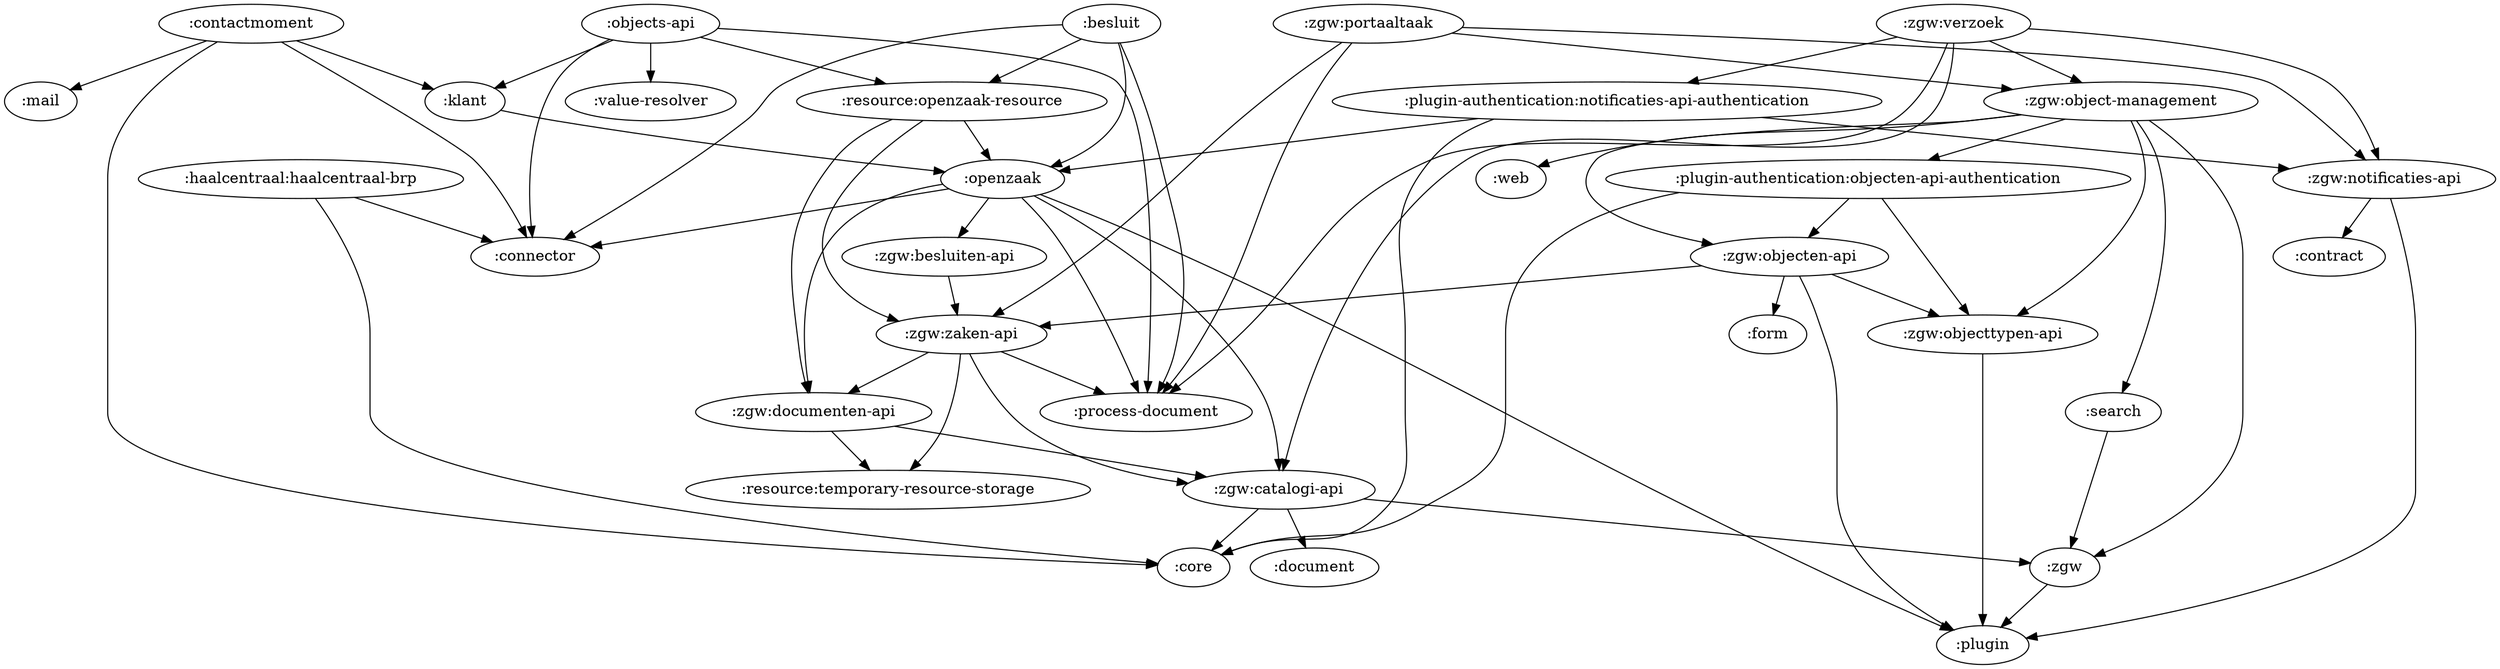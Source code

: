 digraph G {
//    ":audit" -> ":contract"
    ":besluit" -> ":connector"
    ":besluit" -> ":openzaak"
    ":besluit" -> ":process-document"
    ":besluit" -> ":resource:openzaak-resource"
//    ":case" -> ":document"
//    ":case" -> ":value-resolver"
//    ":connector" -> ":contract"
    ":contactmoment" -> ":connector"
    ":contactmoment" -> ":core"
    ":contactmoment" -> ":klant"
    ":contactmoment" -> ":mail"
//    ":core" -> ":resource"
//    ":core" -> ":web"
//    ":data-provider" -> ":web"
//    ":document" -> ":data-provider"
//    ":document" -> ":resource"
//    ":document-export" -> ":document"
//    ":document-export" -> ":resource"
//    ":document-generation" -> ":core"
//    ":document-generation" -> ":document"
//    ":document-generation:local-document-generation" -> ":document-generation"
//    ":document-generation:smartdocuments" -> ":connector"
//    ":document-generation:smartdocuments" -> ":document-generation"
//    ":document-generation:smartdocuments" -> ":process-document"
//    ":document-generation:smartdocuments" -> ":resource"
//    ":document-generation:smartdocuments" -> ":resource:temporary-resource-storage"
//    ":document-generation:smartdocuments" -> ":value-resolver"
//    ":exact-plugin" -> ":plugin"
//    ":exact-plugin" -> ":process-document"
//    ":external-event" -> ":form"
//    ":external-event" -> ":process-document"
//    ":form" -> ":core"
//    ":form" -> ":document"
//    ":form-flow-valtimo" -> ":form"
//    ":form-flow-valtimo" -> ":form-flow"
//    ":form-flow-valtimo" -> ":form-link"
//    ":form-flow-valtimo" -> ":value-resolver"
//    ":form-link" -> ":form"
//    ":form-link" -> ":process-document"
//    ":form-link" -> ":resource:temporary-resource-storage"
    ":haalcentraal:haalcentraal-brp" -> ":connector"
    ":haalcentraal:haalcentraal-brp" -> ":core"
//    ":keycloak-iam" -> ":contract"
    ":klant" -> ":openzaak"
//    ":mail" -> ":contract"
//    ":mail:flowmailer" -> ":connector"
//    ":mail:flowmailer" -> ":document"
//    ":mail:flowmailer" -> ":mail"
//    ":mail:flowmailer" -> ":resource"
//    ":mail:local-mail" -> ":mail"
//    ":mail:mandrill" -> ":mail"
//    ":mail:wordpress-mail" -> ":connector"
//    ":mail:wordpress-mail" -> ":document"
//    ":mail:wordpress-mail" -> ":mail"
//    ":milestones" -> ":core"
//    ":milestones" -> ":web"
//    ":notes" -> ":audit"
//    ":notes" -> ":document"
//    ":notes" -> ":web"
    ":objects-api" -> ":connector"
    ":objects-api" -> ":klant"
    ":objects-api" -> ":process-document"
    ":objects-api" -> ":resource:openzaak-resource"
    ":objects-api" -> ":value-resolver"
    ":openzaak" -> ":connector"
    ":openzaak" -> ":plugin"
    ":openzaak" -> ":process-document"
    ":openzaak" -> ":zgw:besluiten-api"
    ":openzaak" -> ":zgw:catalogi-api"
    ":openzaak" -> ":zgw:documenten-api"
//    ":plugin" -> ":contract"
//    ":plugin" -> ":value-resolver"
//    ":plugin-authentication" -> ":plugin"
    ":plugin-authentication:notificaties-api-authentication" -> ":core"
    ":plugin-authentication:notificaties-api-authentication" -> ":openzaak"
    ":plugin-authentication:notificaties-api-authentication" -> ":zgw:notificaties-api"
    ":plugin-authentication:objecten-api-authentication" -> ":core"
    ":plugin-authentication:objecten-api-authentication" -> ":zgw:objecten-api"
    ":plugin-authentication:objecten-api-authentication" -> ":zgw:objecttypen-api"
//    ":plugin-valtimo" -> ":core"
//    ":plugin-valtimo" -> ":plugin"
//    ":process-document" -> ":audit"
//    ":process-document" -> ":core"
//    ":process-document" -> ":document"
//    ":process-document" -> ":value-resolver"
//    ":resource" -> ":contract"
//    ":resource:local-resource" -> ":resource"
    ":resource:openzaak-resource" -> ":openzaak"
//    ":resource:openzaak-resource" -> ":resource"
    ":resource:openzaak-resource" -> ":zgw:documenten-api"
    ":resource:openzaak-resource" -> ":zgw:zaken-api"
//    ":resource:temporary-resource-storage" -> ":contract"
//    ":search" -> ":web"
    ":search" -> ":zgw"
//    ":web" -> ":contract"
    ":zgw" -> ":plugin"
    ":zgw:besluiten-api" -> ":zgw:zaken-api"
    ":zgw:catalogi-api" -> ":core"
    ":zgw:catalogi-api" -> ":document"
    ":zgw:catalogi-api" -> ":zgw"
    ":zgw:documenten-api" -> ":resource:temporary-resource-storage"
    ":zgw:documenten-api" -> ":zgw:catalogi-api"
    ":zgw:notificaties-api" -> ":contract"
    ":zgw:notificaties-api" -> ":plugin"
    ":zgw:object-management" -> ":plugin-authentication:objecten-api-authentication"
    ":zgw:object-management" -> ":search"
    ":zgw:object-management" -> ":web"
    ":zgw:object-management" -> ":zgw"
    ":zgw:object-management" -> ":zgw:objecten-api"
    ":zgw:object-management" -> ":zgw:objecttypen-api"
    ":zgw:objecten-api" -> ":form"
    ":zgw:objecten-api" -> ":plugin"
    ":zgw:objecten-api" -> ":zgw:objecttypen-api"
    ":zgw:objecten-api" -> ":zgw:zaken-api"
    ":zgw:objecttypen-api" -> ":plugin"
    ":zgw:portaaltaak" -> ":process-document"
    ":zgw:portaaltaak" -> ":zgw:notificaties-api"
    ":zgw:portaaltaak" -> ":zgw:object-management"
    ":zgw:portaaltaak" -> ":zgw:zaken-api"
    ":zgw:verzoek" -> ":plugin-authentication:notificaties-api-authentication"
    ":zgw:verzoek" -> ":process-document"
    ":zgw:verzoek" -> ":zgw:catalogi-api"
    ":zgw:verzoek" -> ":zgw:notificaties-api"
    ":zgw:verzoek" -> ":zgw:object-management"
    ":zgw:zaken-api" -> ":process-document"
    ":zgw:zaken-api" -> ":resource:temporary-resource-storage"
    ":zgw:zaken-api" -> ":zgw:catalogi-api"
    ":zgw:zaken-api" -> ":zgw:documenten-api"
}